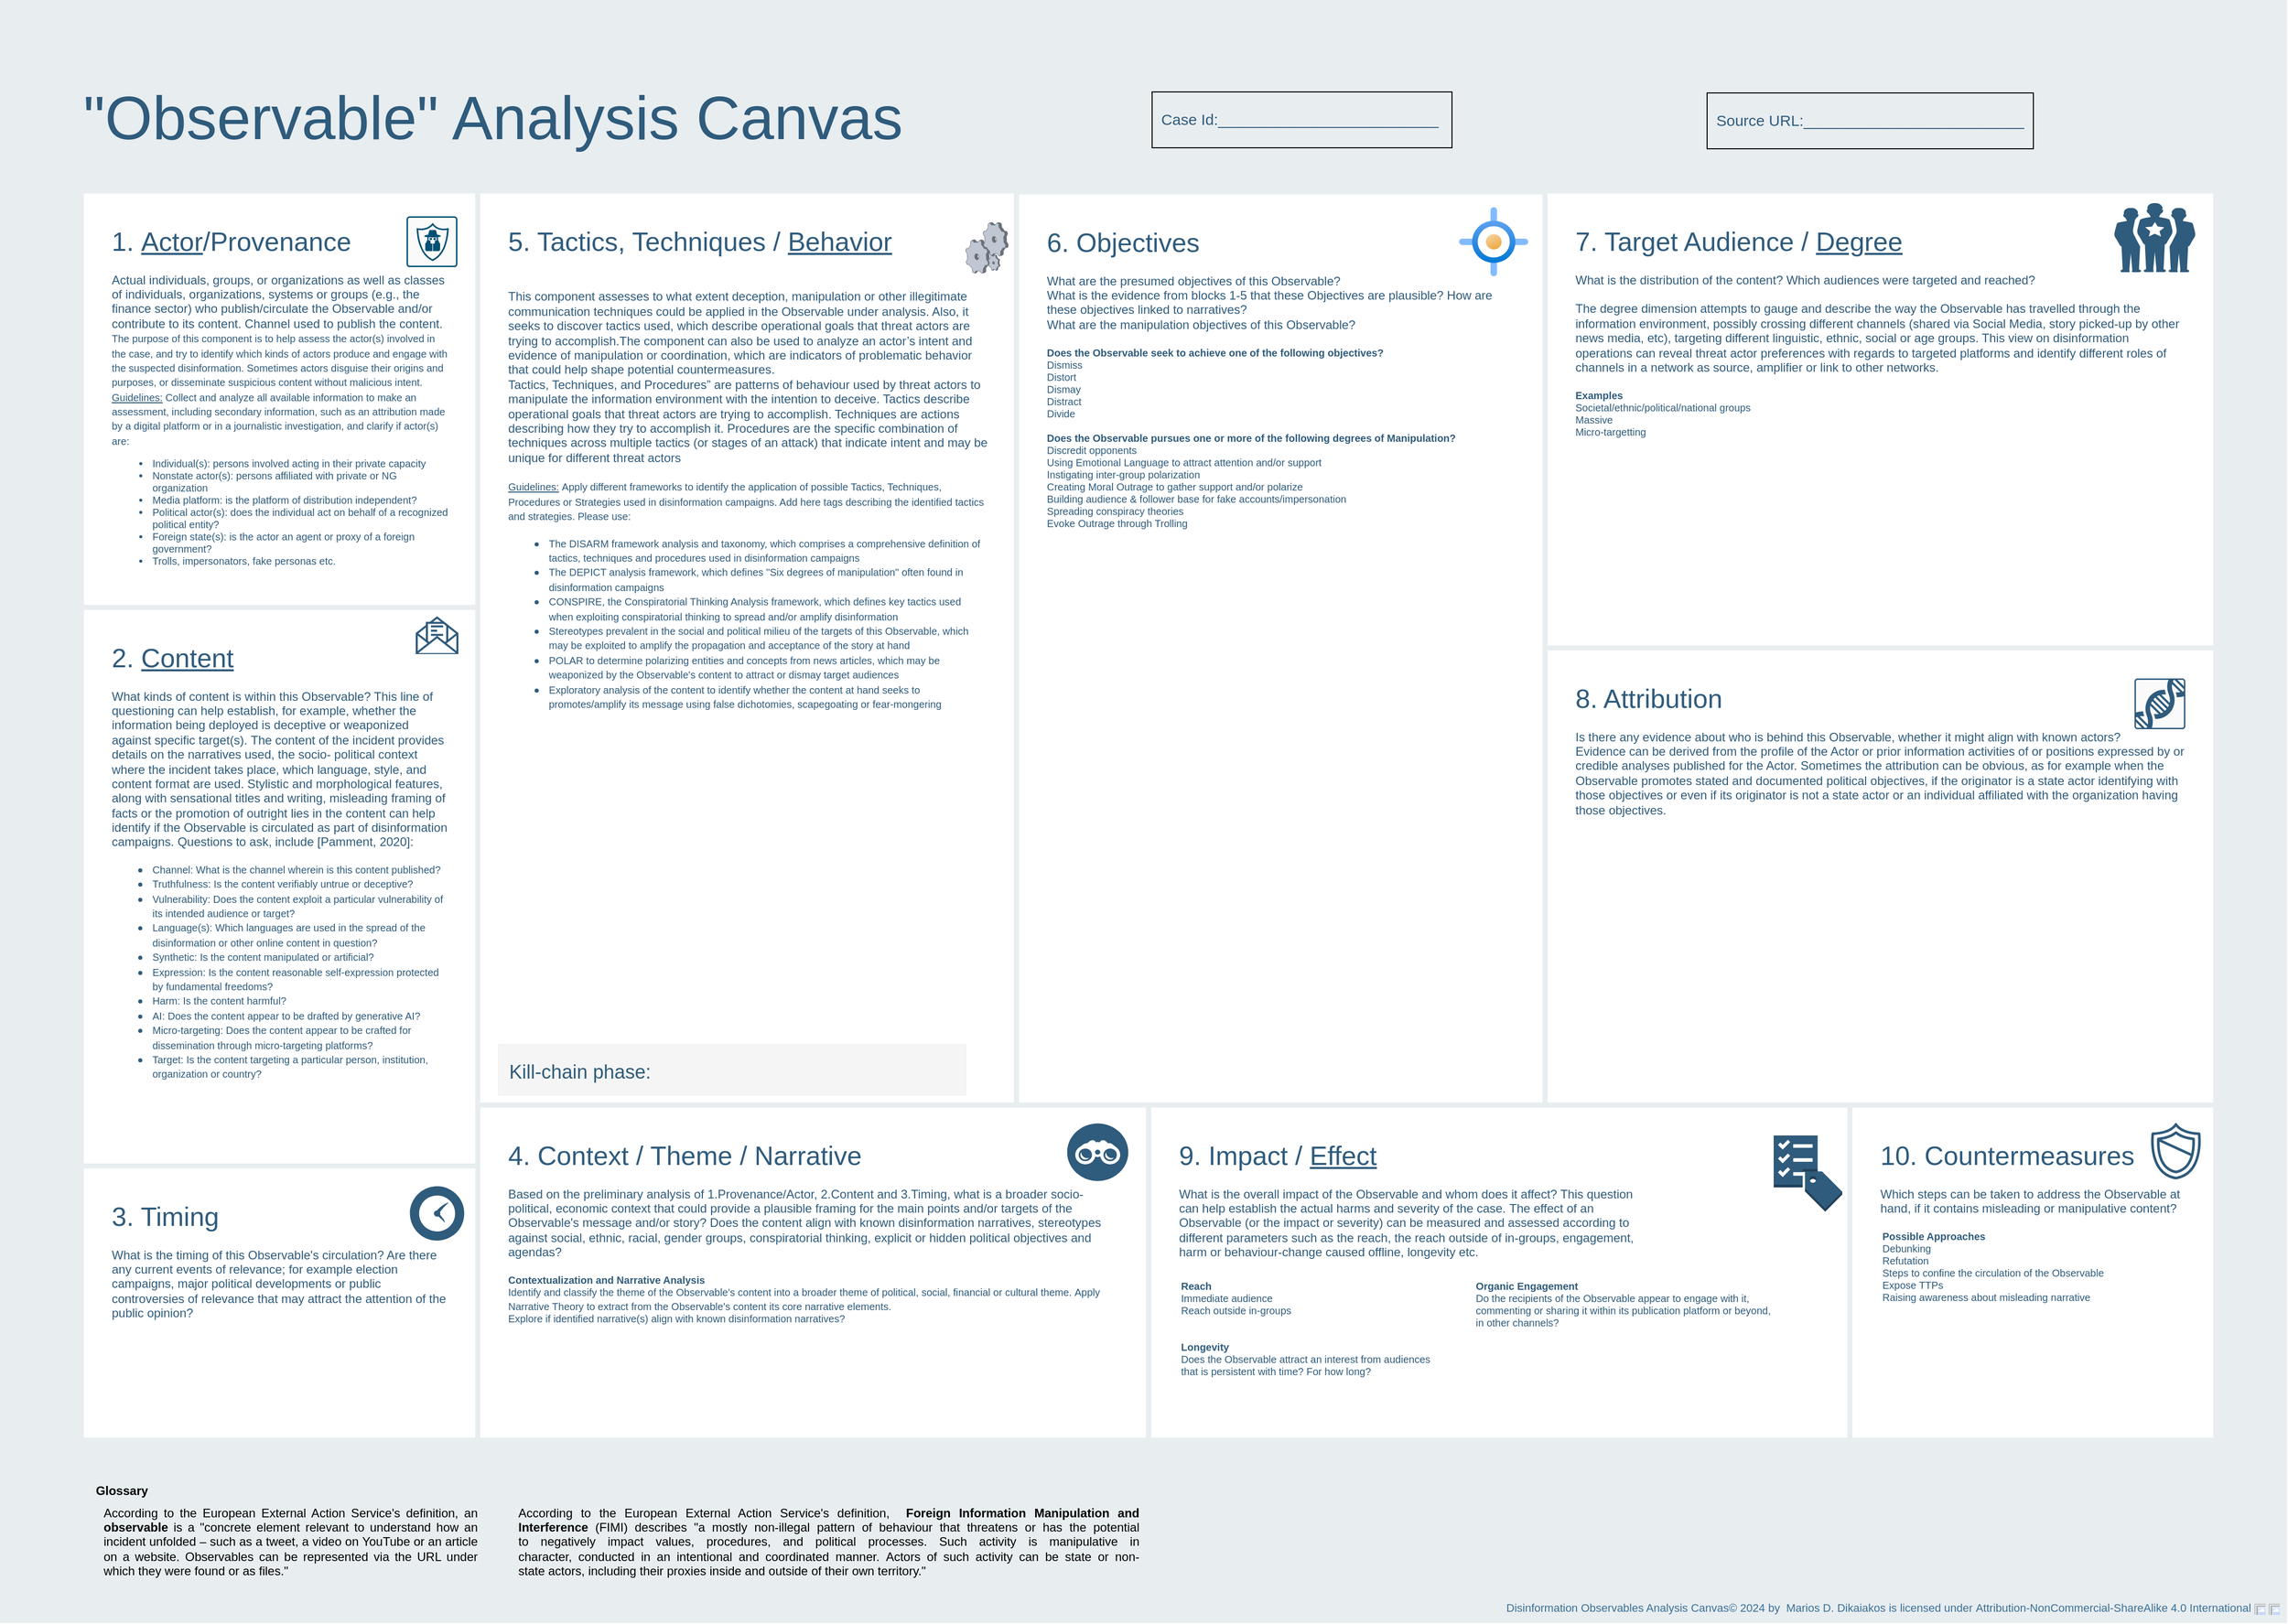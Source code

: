 <mxfile version="23.1.5" type="device">
  <diagram id="07fea595-8f29-1299-0266-81d95cde20df" name="Page-1">
    <mxGraphModel dx="3530" dy="767" grid="1" gridSize="10" guides="1" tooltips="1" connect="1" arrows="1" fold="1" page="1" pageScale="1" pageWidth="2336" pageHeight="1654" background="none" math="0" shadow="0">
      <root>
        <mxCell id="0" />
        <mxCell id="1" parent="0" />
        <mxCell id="698" value="" style="rounded=0;whiteSpace=wrap;html=1;shadow=0;labelBackgroundColor=none;strokeColor=none;strokeWidth=3;fillColor=#e8edf0;fontSize=60;fontColor=#E8EDF0;align=left;" parent="1" vertex="1">
          <mxGeometry x="-2290" y="32" width="2250" height="1598" as="geometry" />
        </mxCell>
        <mxCell id="699" value="&lt;div style=&quot;font-size: 26px&quot;&gt;&lt;font style=&quot;font-size: 26px&quot;&gt;7. Target Audience / &lt;u style=&quot;&quot;&gt;Degree&lt;/u&gt;&lt;/font&gt;&lt;/div&gt;&lt;div&gt;&lt;br&gt;&lt;/div&gt;&lt;div&gt;&lt;div style=&quot;border-color: var(--border-color);&quot;&gt;What is the distribution of the content? Which audiences were targeted and reached?&lt;/div&gt;&lt;div style=&quot;border-color: var(--border-color);&quot;&gt;&lt;br style=&quot;border-color: var(--border-color);&quot;&gt;&lt;/div&gt;&lt;div style=&quot;border-color: var(--border-color);&quot;&gt;The degree dimension attempts to gauge and describe the way the Observable has travelled through the information environment, possibly crossing different channels (shared via Social Media, story picked-up by other news media, etc), targeting different linguistic, ethnic, social or age groups. This view on disinformation operations can reveal threat actor preferences with regards to targeted platforms and identify different roles of channels in a network as source, amplifier or link to other networks.&lt;/div&gt;&lt;/div&gt;&lt;div&gt;&lt;br&gt;&lt;/div&gt;&lt;div style=&quot;font-size: 10px&quot;&gt;&lt;font style=&quot;font-size: 10px&quot;&gt;&lt;b&gt;Examples&lt;/b&gt;&lt;/font&gt;&lt;/div&gt;&lt;div style=&quot;font-size: 10px&quot;&gt;&lt;div style=&quot;border-color: var(--border-color);&quot;&gt;Societal/ethnic/political/national groups&lt;/div&gt;&lt;div style=&quot;border-color: var(--border-color);&quot;&gt;&lt;font style=&quot;border-color: var(--border-color);&quot;&gt;Massive&lt;/font&gt;&lt;/div&gt;&lt;div style=&quot;border-color: var(--border-color);&quot;&gt;&lt;font style=&quot;border-color: var(--border-color);&quot;&gt;Micro-targetting&lt;/font&gt;&lt;/div&gt;&lt;/div&gt;" style="rounded=0;whiteSpace=wrap;html=1;shadow=0;labelBackgroundColor=none;strokeColor=#e8edf0;strokeWidth=5;fillColor=#ffffff;fontSize=12;fontColor=#2F5B7C;align=left;verticalAlign=top;spacing=30;" parent="1" vertex="1">
          <mxGeometry x="-770" y="220" width="660" height="450" as="geometry" />
        </mxCell>
        <mxCell id="700" value="&lt;font&gt;&lt;font style=&quot;font-size: 26px&quot;&gt;2. &lt;u&gt;Content&lt;/u&gt;&lt;/font&gt;&lt;br&gt;&lt;/font&gt;&lt;font style=&quot;&quot;&gt;&lt;br style=&quot;font-size: 12px&quot;&gt;&lt;div style=&quot;&quot;&gt;What kinds of content is within this Observable? This line of questioning can help establish, for example, whether the information being deployed is deceptive or weaponized against specific target(s).&amp;nbsp;&lt;span style=&quot;background-color: initial;&quot;&gt;The content of the incident provides details on the narratives used, the socio- political context where the incident takes place, which language, style, and content format are used. Stylistic and morphological features, along with sensational titles and writing, misleading framing of facts or the promotion of outright lies in the content can help identify if the Observable is circulated as part of disinformation campaigns. Questions to ask, include [Pamment, 2020]:&lt;/span&gt;&lt;/div&gt;&lt;div style=&quot;&quot;&gt;&lt;ul&gt;&lt;li&gt;&lt;span style=&quot;background-color: initial;&quot;&gt;&lt;font style=&quot;font-size: 10px;&quot;&gt;Channel: What is the channel wherein is this content published?&lt;/font&gt;&lt;/span&gt;&lt;/li&gt;&lt;li&gt;&lt;span style=&quot;background-color: initial;&quot;&gt;&lt;font style=&quot;font-size: 10px;&quot;&gt;Truthfulness: Is the content verifiably untrue or deceptive?&lt;/font&gt;&lt;/span&gt;&lt;/li&gt;&lt;li&gt;&lt;span style=&quot;background-color: initial;&quot;&gt;&lt;font style=&quot;font-size: 10px;&quot;&gt;Vulnerability: Does the content exploit a particular vulnerability of its intended audience or target?&lt;/font&gt;&lt;/span&gt;&lt;/li&gt;&lt;li&gt;&lt;span style=&quot;background-color: initial;&quot;&gt;&lt;font style=&quot;font-size: 10px;&quot;&gt;Language(s): Which languages are used in the spread of the disinformation or other online content in question?&lt;/font&gt;&lt;/span&gt;&lt;/li&gt;&lt;li&gt;&lt;span style=&quot;background-color: initial;&quot;&gt;&lt;font style=&quot;font-size: 10px;&quot;&gt;Synthetic: Is the content manipulated or artificial?&lt;/font&gt;&lt;/span&gt;&lt;/li&gt;&lt;li&gt;&lt;span style=&quot;background-color: initial;&quot;&gt;&lt;font style=&quot;font-size: 10px;&quot;&gt;Expression: Is the content reasonable self-expression protected by fundamental freedoms?&lt;/font&gt;&lt;/span&gt;&lt;/li&gt;&lt;li&gt;&lt;span style=&quot;background-color: initial;&quot;&gt;&lt;font style=&quot;font-size: 10px;&quot;&gt;Harm: Is the content harmful?&lt;/font&gt;&lt;/span&gt;&lt;/li&gt;&lt;li&gt;&lt;span style=&quot;background-color: initial;&quot;&gt;&lt;font style=&quot;font-size: 10px;&quot;&gt;AI: Does the content appear to be drafted by generative AI?&lt;/font&gt;&lt;/span&gt;&lt;/li&gt;&lt;li&gt;&lt;span style=&quot;background-color: initial;&quot;&gt;&lt;font style=&quot;font-size: 10px;&quot;&gt;Micro-targeting: Does the content appear to be crafted for dissemination through micro-targeting platforms?&lt;/font&gt;&lt;/span&gt;&lt;/li&gt;&lt;li&gt;&lt;span style=&quot;background-color: initial;&quot;&gt;&lt;font style=&quot;font-size: 10px;&quot;&gt;Target: Is the content targeting a particular person, institution, organization or country?&lt;/font&gt;&lt;/span&gt;&lt;/li&gt;&lt;/ul&gt;&lt;/div&gt;&lt;div style=&quot;&quot;&gt;&lt;br&gt;&lt;/div&gt;&lt;/font&gt;&lt;div style=&quot;font-size: 10px&quot;&gt;&lt;br&gt;&lt;/div&gt;&lt;div style=&quot;font-size: 10px&quot;&gt;&lt;br&gt;&lt;/div&gt;" style="rounded=0;whiteSpace=wrap;html=1;shadow=0;labelBackgroundColor=none;strokeColor=#e8edf0;strokeWidth=5;fillColor=#ffffff;fontSize=12;fontColor=#2F5B7C;align=left;verticalAlign=top;spacing=30;" parent="1" vertex="1">
          <mxGeometry x="-2210" y="630" width="390" height="550" as="geometry" />
        </mxCell>
        <mxCell id="701" value="&lt;font&gt;&lt;font style=&quot;font-size: 26px&quot;&gt;1.&amp;nbsp;&lt;u&gt;Actor&lt;/u&gt;/Provenance&lt;/font&gt;&lt;br style=&quot;font-size: 12px&quot;&gt;&lt;/font&gt;&lt;font&gt;&lt;br style=&quot;font-size: 12px&quot;&gt;Actual individuals, groups, or organizations&amp;nbsp;as well as classes of individuals, organizations, systems or groups (e.g., the finance sector) who publish/circulate the Observable and/or contribute to its content. Channel used to publish the content.&lt;br&gt;&lt;font style=&quot;&quot;&gt;&lt;span style=&quot;font-size: 10px;&quot;&gt;The purpose of this component is to help assess the actor(s) involved in the&amp;nbsp;&lt;/span&gt;&lt;span style=&quot;font-size: 10px; background-color: initial;&quot;&gt;case, and try to identify which kinds of actors produce and engage with the suspected disinformation.&amp;nbsp;&lt;/span&gt;&lt;span style=&quot;font-size: 10px; background-color: initial;&quot;&gt;Sometimes actors disguise their origins and purposes, or disseminate suspicious content without malicious intent.&amp;nbsp;&amp;nbsp;&lt;br&gt;&lt;/span&gt;&lt;span style=&quot;background-color: initial; font-size: 10px;&quot;&gt;&lt;u&gt;Guidelines:&lt;/u&gt; Collect and analyze all available information to make an assessment, &lt;/span&gt;&lt;span style=&quot;background-color: initial; font-size: 10px;&quot;&gt;including secondary information, such as an attribution made by a digital platform or&amp;nbsp;in&lt;/span&gt;&lt;span style=&quot;background-color: initial; font-size: 10px;&quot;&gt;&amp;nbsp;a journalistic investigation, and clarify if actor(s) are:&lt;/span&gt;&lt;span style=&quot;font-size: 10px; background-color: initial;&quot;&gt;&lt;br&gt;&lt;/span&gt;&lt;span style=&quot;font-size: 10px; background-color: initial;&quot;&gt;&lt;ul&gt;&lt;li&gt;Individual(s): persons involved acting in their private capacity&lt;/li&gt;&lt;li&gt;Nonstate actor(s): persons affiliated with private or NG organization&lt;/li&gt;&lt;li&gt;Media platform: is the platform of distribution independent?&lt;/li&gt;&lt;li&gt;Political actor(s): does the individual act on behalf of a recognized political entity?&lt;/li&gt;&lt;li&gt;Foreign state(s): is the actor an agent or proxy of a foreign government?&lt;/li&gt;&lt;li&gt;Trolls, impersonators, fake personas etc.&lt;/li&gt;&lt;/ul&gt;&lt;/span&gt;&lt;/font&gt;&lt;/font&gt;" style="rounded=0;whiteSpace=wrap;html=1;shadow=0;labelBackgroundColor=none;strokeColor=#e8edf0;strokeWidth=5;fillColor=#ffffff;fontSize=12;fontColor=#2F5B7C;align=left;verticalAlign=top;spacing=30;" parent="1" vertex="1">
          <mxGeometry x="-2210" y="220" width="390" height="410" as="geometry" />
        </mxCell>
        <mxCell id="702" value="&lt;div&gt;&lt;font style=&quot;font-size: 26px&quot;&gt;5. Tactics, Techniques / &lt;u&gt;Behavior&lt;/u&gt;&amp;nbsp;&lt;/font&gt;&lt;/div&gt;&lt;div&gt;&lt;font style=&quot;font-size: 26px&quot;&gt;&lt;br&gt;&lt;/font&gt;&lt;/div&gt;&lt;div&gt;&lt;div&gt;This component assesses to what extent deception, manipulation or other illegitimate communication&amp;nbsp;techniques could be applied in the Observable under analysis. Also, it seeks to discover t&lt;span style=&quot;background-color: initial;&quot;&gt;actics used, which describe operational goals that threat actors are trying to accomplish.&lt;/span&gt;&lt;span style=&quot;background-color: initial;&quot;&gt;The component can also be used to analyze an actor’s intent&amp;nbsp;&lt;/span&gt;&lt;span style=&quot;background-color: initial;&quot;&gt;and evidence of manipulation or coordination, which are indicators of problematic behavior that could help&amp;nbsp;&lt;/span&gt;&lt;span style=&quot;background-color: initial;&quot;&gt;shape potential countermeasures.&lt;/span&gt;&lt;/div&gt;&lt;/div&gt;&lt;div&gt;Tactics, Techniques, and Procedures” are patterns of behaviour used by threat actors to manipulate the information environment with the intention to deceive. Tactics describe operational goals that threat actors are trying to accomplish. Techniques are actions describing how they try to accomplish it. Procedures are the specific combination of techniques across multiple tactics (or stages of an attack) that indicate intent and may be unique for different threat actors&lt;/div&gt;&lt;div&gt;&lt;br&gt;&lt;/div&gt;&lt;div&gt;&lt;u style=&quot;border-color: var(--border-color); font-size: 10px;&quot;&gt;Guidelines:&lt;/u&gt;&lt;span style=&quot;border-color: var(--border-color); font-size: 10px;&quot;&gt;&amp;nbsp;Apply different frameworks to identify the application of possible Tactics, Techniques, Procedures or Strategies used in disinformation campaigns. Add here tags describing the identified tactics and strategies. Please use:&lt;/span&gt;&lt;span style=&quot;background-color: initial;&quot;&gt;&lt;br&gt;&lt;/span&gt;&lt;/div&gt;&lt;div&gt;&lt;ul&gt;&lt;li&gt;&lt;font style=&quot;font-size: 10px;&quot;&gt;The DISARM framework analysis and taxonomy, which comprises a comprehensive definition of tactics, techniques and procedures used in disinformation campaigns&lt;/font&gt;&lt;/li&gt;&lt;li&gt;&lt;font style=&quot;font-size: 10px;&quot;&gt;The DEPICT analysis framework, which defines &quot;Six degrees of manipulation&quot; often found in disinformation campaigns&lt;/font&gt;&lt;/li&gt;&lt;li&gt;&lt;font style=&quot;font-size: 10px;&quot;&gt;CONSPIRE, the Conspiratorial Thinking Analysis framework, which defines key tactics used when exploiting conspiratorial thinking to spread and/or amplify disinformation&lt;/font&gt;&lt;/li&gt;&lt;li&gt;&lt;span style=&quot;font-size: 10px;&quot;&gt;Stereotypes prevalent in the social and political milieu of the targets of this Observable, which may be exploited to amplify the propagation and acceptance of the story at hand&lt;/span&gt;&lt;/li&gt;&lt;li&gt;&lt;span style=&quot;font-size: 10px;&quot;&gt;POLAR to determine polarizing entities and concepts from news articles, which may be weaponized by the Observable&#39;s content to attract or dismay target audiences&lt;/span&gt;&lt;/li&gt;&lt;li&gt;&lt;span style=&quot;font-size: 10px;&quot;&gt;Exploratory analysis of the content to identify whether the content at hand seeks to promotes/amplify its message using false dichotomies, scapegoating or fear-mongering&lt;/span&gt;&lt;/li&gt;&lt;/ul&gt;&lt;/div&gt;&lt;div style=&quot;font-size: 10px&quot;&gt;&lt;br&gt;&lt;/div&gt;" style="rounded=0;whiteSpace=wrap;html=1;shadow=0;labelBackgroundColor=none;strokeColor=#e8edf0;strokeWidth=5;fillColor=#ffffff;fontSize=12;fontColor=#2F5B7C;align=left;verticalAlign=top;spacing=30;" parent="1" vertex="1">
          <mxGeometry x="-1820" y="220" width="530" height="900" as="geometry" />
        </mxCell>
        <mxCell id="703" value="&lt;div style=&quot;font-size: 26px&quot;&gt;&lt;font style=&quot;font-size: 26px&quot;&gt;6. Objectives&lt;/font&gt;&lt;/div&gt;&lt;div&gt;&lt;br&gt;&lt;/div&gt;&lt;div&gt;What are the presumed objectives of this Observable?&lt;/div&gt;&lt;div&gt;What is the evidence from blocks 1-5 that these Objectives are plausible? How are these objectives linked to narratives?&lt;/div&gt;&lt;div&gt;What are the manipulation objectives of this Observable?&lt;br&gt;&lt;/div&gt;&lt;div&gt;&lt;br&gt;&lt;/div&gt;&lt;div style=&quot;font-size: 10px&quot;&gt;&lt;font style=&quot;font-size: 10px&quot;&gt;&lt;b&gt;Does the Observable seek to achieve one of the following objectives?&lt;/b&gt;&lt;/font&gt;&lt;/div&gt;&lt;div style=&quot;font-size: 10px&quot;&gt;&lt;font style=&quot;font-size: 10px&quot;&gt;Dismiss&lt;/font&gt;&lt;/div&gt;&lt;div style=&quot;font-size: 10px&quot;&gt;&lt;font style=&quot;font-size: 10px&quot;&gt;Distort&lt;/font&gt;&lt;/div&gt;&lt;div style=&quot;font-size: 10px&quot;&gt;&lt;font style=&quot;font-size: 10px&quot;&gt;Dismay&lt;/font&gt;&lt;/div&gt;&lt;div style=&quot;font-size: 10px&quot;&gt;&lt;font style=&quot;font-size: 10px&quot;&gt;Distract&lt;/font&gt;&lt;/div&gt;&lt;div style=&quot;font-size: 10px&quot;&gt;&lt;font style=&quot;font-size: 10px&quot;&gt;Divide&lt;/font&gt;&lt;/div&gt;&lt;div style=&quot;font-size: 10px&quot;&gt;&lt;font style=&quot;font-size: 10px&quot;&gt;&lt;br&gt;&lt;/font&gt;&lt;/div&gt;&lt;div style=&quot;font-size: 10px&quot;&gt;&lt;font style=&quot;font-size: 10px&quot;&gt;&lt;b&gt;Does the Observable pursues one or more of the following degrees of Manipulation?&lt;/b&gt;&lt;/font&gt;&lt;/div&gt;&lt;div style=&quot;font-size: 10px&quot;&gt;Discredit opponents&lt;/div&gt;&lt;div style=&quot;font-size: 10px&quot;&gt;Using Emotional Language to attract attention and/or support&lt;/div&gt;&lt;div style=&quot;font-size: 10px&quot;&gt;Instigating inter-group polarization&lt;/div&gt;&lt;div style=&quot;font-size: 10px&quot;&gt;Creating Moral Outrage to gather support and/or polarize&lt;/div&gt;&lt;div style=&quot;font-size: 10px&quot;&gt;Building audience &amp;amp; follower base for fake accounts/impersonation&lt;/div&gt;&lt;div style=&quot;font-size: 10px&quot;&gt;Spreading conspiracy theories&lt;/div&gt;&lt;div style=&quot;font-size: 10px&quot;&gt;Evoke Outrage through Trolling&lt;/div&gt;" style="rounded=0;whiteSpace=wrap;html=1;shadow=0;labelBackgroundColor=none;strokeColor=#e8edf0;strokeWidth=5;fillColor=#ffffff;fontSize=12;fontColor=#2F5B7C;align=left;verticalAlign=top;spacing=30;" parent="1" vertex="1">
          <mxGeometry x="-1290" y="221" width="520" height="900" as="geometry" />
        </mxCell>
        <mxCell id="705" value="&lt;div&gt;&lt;font style=&quot;font-size: 26px&quot;&gt;8. Attribution&lt;/font&gt;&lt;/div&gt;&lt;div&gt;&lt;br&gt;&lt;/div&gt;&lt;div&gt;Is there any evidence about who is behind this Observable, whether it might align with known actors&lt;span style=&quot;background-color: initial;&quot;&gt;?&lt;/span&gt;&lt;/div&gt;&lt;div&gt;Evidence can be derived from the profile of the Actor or prior information activities of or positions expressed by or credible analyses published for the Actor. Sometimes the attribution can be obvious, as for example when the Observable promotes stated and documented political objectives, if the originator is a state actor identifying with those objectives or&amp;nbsp;&lt;span style=&quot;background-color: initial;&quot;&gt;even if its originator is not a state actor or an individual affiliated with the organization having those objectives.&amp;nbsp;&lt;/span&gt;&lt;/div&gt;&lt;div&gt;&lt;br&gt;&lt;/div&gt;&lt;div style=&quot;font-size: 10px&quot;&gt;&lt;br&gt;&lt;/div&gt;" style="rounded=0;whiteSpace=wrap;html=1;shadow=0;labelBackgroundColor=none;strokeColor=#e8edf0;strokeWidth=5;fillColor=#ffffff;fontSize=12;fontColor=#2F5B7C;align=left;verticalAlign=top;spacing=30;" parent="1" vertex="1">
          <mxGeometry x="-770" y="670" width="660" height="450" as="geometry" />
        </mxCell>
        <mxCell id="706" value="&lt;div style=&quot;font-size: 26px&quot;&gt;&lt;font style=&quot;font-size: 26px&quot;&gt;4. Context / Theme / Narrative&lt;/font&gt;&lt;/div&gt;&lt;div&gt;&lt;br&gt;&lt;/div&gt;&lt;div&gt;Based on the preliminary analysis of 1.Provenance/Actor, 2.Content and 3.Timing, what is a broader socio-political, economic context that could provide a plausible framing for the main points and/or targets of the Observable&#39;s message and/or story? Does the content align with known disinformation narratives, stereotypes against social, ethnic, racial, gender groups, conspiratorial thinking, explicit or hidden political objectives and agendas?&lt;/div&gt;&lt;div&gt;&lt;br&gt;&lt;/div&gt;&lt;div style=&quot;font-size: 10px&quot;&gt;&lt;font style=&quot;font-size: 10px&quot;&gt;&lt;b&gt;Contextualization and Narrative Analysis&lt;/b&gt;&lt;/font&gt;&lt;/div&gt;&lt;div style=&quot;font-size: 10px&quot;&gt;Identify and classify the theme of the Observable&#39;s content into a broader theme of political, social, financial or cultural theme.&amp;nbsp;&lt;font style=&quot;background-color: initial;&quot;&gt;Apply Narrative Theory to extract from the Observable&#39;s content&amp;nbsp;its core narrative elements.&lt;/font&gt;&lt;span style=&quot;background-color: initial; font-size: 12px;&quot;&gt;&amp;nbsp;&lt;br&gt;&lt;/span&gt;&lt;span style=&quot;background-color: initial;&quot;&gt;Explore if identified narrative(s) align with known disinformation narratives?&lt;/span&gt;&lt;/div&gt;" style="rounded=0;whiteSpace=wrap;html=1;shadow=0;labelBackgroundColor=none;strokeColor=#e8edf0;strokeWidth=5;fillColor=#ffffff;fontSize=12;fontColor=#2F5B7C;align=left;verticalAlign=top;spacing=30;" parent="1" vertex="1">
          <mxGeometry x="-1820" y="1120" width="660" height="330" as="geometry" />
        </mxCell>
        <mxCell id="707" value="&lt;div style=&quot;font-size: 26px&quot;&gt;&lt;font style=&quot;font-size: 26px&quot;&gt;9. Impact / &lt;u style=&quot;&quot;&gt;Effect&lt;/u&gt;&lt;/font&gt;&lt;/div&gt;&lt;div&gt;&lt;br&gt;&lt;/div&gt;&lt;div&gt;What is the overall impact of the Observable and whom does it affect? This question&amp;nbsp;&lt;/div&gt;&lt;div&gt;can help establish the actual harms and severity of the case.&amp;nbsp;&lt;span style=&quot;background-color: initial;&quot;&gt;The effect of an&amp;nbsp;&lt;/span&gt;&lt;/div&gt;&lt;div&gt;&lt;span style=&quot;background-color: initial;&quot;&gt;Observable (or the impact or severity) can be measured and assessed according to&lt;/span&gt;&lt;/div&gt;&lt;div&gt;&lt;span style=&quot;background-color: initial;&quot;&gt;different parameters such as the reach, the reach outside of in-groups, engagement,&amp;nbsp;&lt;/span&gt;&lt;/div&gt;&lt;div&gt;&lt;span style=&quot;background-color: initial;&quot;&gt;harm or behaviour-change caused offline, longevity etc.&lt;/span&gt;&lt;/div&gt;" style="rounded=0;whiteSpace=wrap;html=1;shadow=0;labelBackgroundColor=none;strokeColor=#e8edf0;strokeWidth=5;fillColor=#ffffff;fontSize=12;fontColor=#2F5B7C;align=left;verticalAlign=top;spacing=30;" parent="1" vertex="1">
          <mxGeometry x="-1160" y="1120" width="690" height="330" as="geometry" />
        </mxCell>
        <mxCell id="708" value="&quot;Observable&quot; Analysis Canvas" style="text;html=1;resizable=0;points=[];autosize=1;align=left;verticalAlign=top;spacingTop=-4;fontSize=60;fontColor=#2F5B7C;" parent="1" vertex="1">
          <mxGeometry x="-2210" y="110" width="830" height="80" as="geometry" />
        </mxCell>
        <mxCell id="712" value="&lt;div style=&quot;font-size: 10px&quot;&gt;&lt;b&gt;Organic Engagement&lt;/b&gt;&lt;/div&gt;&lt;div style=&quot;font-size: 10px&quot;&gt;Do the recipients of the Observable appear to engage with it,&lt;/div&gt;&lt;div style=&quot;font-size: 10px&quot;&gt;commenting or sharing it within its publication platform or beyond,&amp;nbsp;&lt;/div&gt;&lt;div style=&quot;font-size: 10px&quot;&gt;in&amp;nbsp;&lt;span style=&quot;background-color: initial;&quot;&gt;other channels?&lt;/span&gt;&lt;span style=&quot;background-color: initial;&quot;&gt;&amp;nbsp;&lt;/span&gt;&lt;/div&gt;" style="text;html=1;resizable=0;points=[];autosize=1;align=left;verticalAlign=top;spacingTop=-4;fontSize=10;fontColor=#2F5B7C;" parent="1" vertex="1">
          <mxGeometry x="-840" y="1290" width="320" height="60" as="geometry" />
        </mxCell>
        <mxCell id="713" value="&lt;div style=&quot;font-size: 10px&quot;&gt;&lt;b&gt;Reach&lt;/b&gt;&lt;/div&gt;&lt;div style=&quot;font-size: 10px&quot;&gt;Immediate audience&lt;/div&gt;&lt;div style=&quot;font-size: 10px&quot;&gt;Reach outside in-groups&lt;/div&gt;&lt;div style=&quot;font-size: 10px&quot;&gt;&lt;br&gt;&lt;/div&gt;" style="text;html=1;resizable=0;points=[];autosize=1;align=left;verticalAlign=top;spacingTop=-4;fontSize=10;fontColor=#2F5B7C;" parent="1" vertex="1">
          <mxGeometry x="-1130" y="1290" width="130" height="60" as="geometry" />
        </mxCell>
        <mxCell id="714" value="&lt;div style=&quot;font-size: 10px&quot;&gt;&lt;b&gt;Longevity&lt;/b&gt;&lt;/div&gt;&lt;div style=&quot;font-size: 10px&quot;&gt;Does the Observable attract an interest from audiences&amp;nbsp;&lt;/div&gt;&lt;div style=&quot;font-size: 10px&quot;&gt;that is persistent with time? For how long?&lt;/div&gt;" style="text;html=1;resizable=0;points=[];autosize=1;align=left;verticalAlign=top;spacingTop=-4;fontSize=10;fontColor=#2F5B7C;" parent="1" vertex="1">
          <mxGeometry x="-1130" y="1350" width="270" height="40" as="geometry" />
        </mxCell>
        <mxCell id="718" value="" style="dashed=0;html=1;shape=mxgraph.aws3.checklist_cost;fillColor=#2F5B7C;gradientColor=none;shadow=0;labelBackgroundColor=none;strokeColor=none;strokeWidth=3;fontSize=10;fontColor=#2F5B7C;align=left;" parent="1" vertex="1">
          <mxGeometry x="-545" y="1150" width="67.5" height="75" as="geometry" />
        </mxCell>
        <mxCell id="clvNrAkNPHboKzo4sber-722" value="" style="image;aspect=fixed;html=1;points=[];align=center;fontSize=12;image=img/lib/azure2/other/Targets_Management.svg;" parent="1" vertex="1">
          <mxGeometry x="-854.5" y="236" width="68" height="68" as="geometry" />
        </mxCell>
        <mxCell id="clvNrAkNPHboKzo4sber-723" value="" style="sketch=0;points=[[0.015,0.015,0],[0.985,0.015,0],[0.985,0.985,0],[0.015,0.985,0],[0.25,0,0],[0.5,0,0],[0.75,0,0],[1,0.25,0],[1,0.5,0],[1,0.75,0],[0.75,1,0],[0.5,1,0],[0.25,1,0],[0,0.75,0],[0,0.5,0],[0,0.25,0]];verticalLabelPosition=bottom;html=1;verticalAlign=top;aspect=fixed;align=center;pointerEvents=1;shape=mxgraph.cisco19.rect;prIcon=next_generation_intrusion_prevention_system;fillColor=#FAFAFA;strokeColor=#005073;" parent="1" vertex="1">
          <mxGeometry x="-1890" y="245" width="50" height="50" as="geometry" />
        </mxCell>
        <mxCell id="clvNrAkNPHboKzo4sber-734" value="" style="html=1;verticalLabelPosition=bottom;align=center;labelBackgroundColor=#ffffff;verticalAlign=top;strokeWidth=2;strokeColor=#2F5B7C;shadow=0;dashed=0;shape=mxgraph.ios7.icons.envelope_(message);" parent="1" vertex="1">
          <mxGeometry x="-1880" y="640" width="40" height="35" as="geometry" />
        </mxCell>
        <mxCell id="clvNrAkNPHboKzo4sber-737" value="" style="verticalLabelPosition=bottom;sketch=0;html=1;fillColor=#2F5B7C;strokeColor=none;verticalAlign=top;pointerEvents=1;align=center;shape=mxgraph.cisco_safe.people_places_things_icons.icon1;fontColor=#004C99;" parent="1" vertex="1">
          <mxGeometry x="-210" y="232" width="80" height="68" as="geometry" />
        </mxCell>
        <mxCell id="clvNrAkNPHboKzo4sber-739" style="edgeStyle=orthogonalEdgeStyle;rounded=0;orthogonalLoop=1;jettySize=auto;html=1;exitX=0.5;exitY=1;exitDx=0;exitDy=0;" parent="1" source="701" target="701" edge="1">
          <mxGeometry relative="1" as="geometry" />
        </mxCell>
        <mxCell id="clvNrAkNPHboKzo4sber-740" value="" style="fillColor=#2F5B7C;verticalLabelPosition=bottom;sketch=0;html=1;strokeColor=#ffffff;verticalAlign=top;align=center;points=[[0.145,0.145,0],[0.5,0,0],[0.855,0.145,0],[1,0.5,0],[0.855,0.855,0],[0.5,1,0],[0.145,0.855,0],[0,0.5,0]];pointerEvents=1;shape=mxgraph.cisco_safe.compositeIcon;bgIcon=ellipse;resIcon=mxgraph.cisco_safe.capability.host_context;" parent="1" vertex="1">
          <mxGeometry x="-1240" y="1138.25" width="60" height="56.5" as="geometry" />
        </mxCell>
        <mxCell id="clvNrAkNPHboKzo4sber-750" value="&lt;div style=&quot;font-size: 26px&quot;&gt;&lt;font style=&quot;font-size: 26px&quot;&gt;3. Timing&lt;/font&gt;&lt;/div&gt;&lt;div&gt;&lt;br&gt;&lt;/div&gt;&lt;div&gt;What is the timing of this Observable&#39;s circulation? Are there&amp;nbsp; any current events of relevance; for example election campaigns, major political developments or public controversies of relevance that may attract the attention of the public opinion?&lt;/div&gt;" style="rounded=0;whiteSpace=wrap;html=1;shadow=0;labelBackgroundColor=none;strokeColor=#e8edf0;strokeWidth=5;fillColor=#ffffff;fontSize=12;fontColor=#2F5B7C;align=left;verticalAlign=top;spacing=30;" parent="1" vertex="1">
          <mxGeometry x="-2210" y="1180" width="390" height="270" as="geometry" />
        </mxCell>
        <mxCell id="clvNrAkNPHboKzo4sber-752" value="" style="sketch=0;html=1;aspect=fixed;strokeColor=none;shadow=0;fillColor=#2F5B7C;verticalAlign=top;labelPosition=center;verticalLabelPosition=bottom;shape=mxgraph.gcp2.clock" parent="1" vertex="1">
          <mxGeometry x="-1886.75" y="1200" width="53.5" height="53.5" as="geometry" />
        </mxCell>
        <mxCell id="clvNrAkNPHboKzo4sber-756" value="&lt;div style=&quot;font-size: 26px&quot;&gt;&lt;font style=&quot;font-size: 26px&quot;&gt;10. Countermeasures&lt;/font&gt;&lt;/div&gt;&lt;div&gt;&lt;br&gt;&lt;/div&gt;&lt;div&gt;Which steps can be taken to address the Observable at hand, if it contains misleading or manipulative content?&lt;/div&gt;" style="rounded=0;whiteSpace=wrap;html=1;shadow=0;labelBackgroundColor=none;strokeColor=#e8edf0;strokeWidth=5;fillColor=#ffffff;fontSize=12;fontColor=#2F5B7C;align=left;verticalAlign=top;spacing=30;" parent="1" vertex="1">
          <mxGeometry x="-470" y="1120" width="360" height="330" as="geometry" />
        </mxCell>
        <mxCell id="clvNrAkNPHboKzo4sber-759" value="" style="sketch=0;outlineConnect=0;fontColor=#232F3E;gradientColor=none;fillColor=#2F5B7C;strokeColor=none;dashed=0;verticalLabelPosition=bottom;verticalAlign=top;align=center;html=1;fontSize=12;fontStyle=0;aspect=fixed;pointerEvents=1;shape=mxgraph.aws4.shield2;" parent="1" vertex="1">
          <mxGeometry x="-178.5" y="1136.25" width="58.5" height="58.5" as="geometry" />
        </mxCell>
        <mxCell id="clvNrAkNPHboKzo4sber-760" value="" style="sketch=0;points=[[0.015,0.015,0],[0.985,0.015,0],[0.985,0.985,0],[0.015,0.985,0],[0.25,0,0],[0.5,0,0],[0.75,0,0],[1,0.25,0],[1,0.5,0],[1,0.75,0],[0.75,1,0],[0.5,1,0],[0.25,1,0],[0,0.75,0],[0,0.5,0],[0,0.25,0]];verticalLabelPosition=bottom;html=1;verticalAlign=top;aspect=fixed;align=center;pointerEvents=1;shape=mxgraph.cisco19.rect;prIcon=cisco_dna_center;fillColor=#FAFAFA;strokeColor=#2F5B7C;" parent="1" vertex="1">
          <mxGeometry x="-190" y="700" width="50" height="50" as="geometry" />
        </mxCell>
        <mxCell id="Z8tYTXQU8wjhmK2s0PDr-718" value="" style="verticalLabelPosition=bottom;sketch=0;aspect=fixed;html=1;verticalAlign=top;strokeColor=none;align=center;outlineConnect=0;shape=mxgraph.citrix.process;" parent="1" vertex="1">
          <mxGeometry x="-1340" y="250.92" width="42" height="50.08" as="geometry" />
        </mxCell>
        <mxCell id="KUXyfTkuD69zGMvu473d-718" value="&lt;div style=&quot;font-size: 10px&quot;&gt;&lt;b&gt;Possible Approaches&lt;/b&gt;&lt;/div&gt;&lt;div style=&quot;font-size: 10px&quot;&gt;Debunking&amp;nbsp;&lt;/div&gt;&lt;div style=&quot;font-size: 10px&quot;&gt;Refutation&lt;/div&gt;&lt;div style=&quot;font-size: 10px&quot;&gt;Steps to confine the circulation of the Observable&lt;/div&gt;&lt;div style=&quot;font-size: 10px&quot;&gt;Expose TTPs&lt;/div&gt;&lt;div style=&quot;font-size: 10px&quot;&gt;Raising awareness about misleading narrative&lt;/div&gt;&lt;div style=&quot;font-size: 10px&quot;&gt;&lt;br&gt;&lt;/div&gt;&lt;div style=&quot;font-size: 10px&quot;&gt;&lt;br&gt;&lt;/div&gt;" style="text;html=1;resizable=0;points=[];autosize=1;align=left;verticalAlign=top;spacingTop=-4;fontSize=10;fontColor=#2F5B7C;" parent="1" vertex="1">
          <mxGeometry x="-440" y="1241" width="240" height="100" as="geometry" />
        </mxCell>
        <mxCell id="pVPiZ-HtbXnwxw0ccNwT-718" value="&lt;font color=&quot;#2f5b7c&quot; style=&quot;font-size: 15px;&quot;&gt;&lt;br&gt;&amp;nbsp; Case Id:__________________________&amp;nbsp; &amp;nbsp;&lt;br&gt;&lt;br&gt;&lt;/font&gt;" style="text;strokeColor=none;align=center;fillColor=none;html=1;verticalAlign=middle;whiteSpace=wrap;rounded=0;fontColor=#999999;labelBorderColor=default;spacingTop=7;spacing=11;perimeterSpacing=7;" parent="1" vertex="1">
          <mxGeometry x="-1169" y="130" width="320" height="30" as="geometry" />
        </mxCell>
        <mxCell id="pVPiZ-HtbXnwxw0ccNwT-719" value="&lt;font color=&quot;#2f5b7c&quot; style=&quot;font-size: 15px;&quot;&gt;&lt;br&gt;&amp;nbsp; Source URL:__________________________&amp;nbsp;&amp;nbsp;&lt;br&gt;&lt;br&gt;&lt;/font&gt;" style="text;strokeColor=none;align=center;fillColor=none;html=1;verticalAlign=middle;whiteSpace=wrap;rounded=0;fontColor=#999999;labelBorderColor=default;" parent="1" vertex="1">
          <mxGeometry x="-620" y="135" width="340" height="30" as="geometry" />
        </mxCell>
        <mxCell id="jPhI2pZOhwJLhXBeZmkD-718" value="&lt;b&gt;Glossary&lt;/b&gt;" style="text;strokeColor=none;align=center;fillColor=none;html=1;verticalAlign=middle;whiteSpace=wrap;rounded=0;" parent="1" vertex="1">
          <mxGeometry x="-2200" y="1485" width="60" height="30" as="geometry" />
        </mxCell>
        <mxCell id="jPhI2pZOhwJLhXBeZmkD-719" value="&lt;div style=&quot;text-align: justify;&quot;&gt;According to the European External Action Service&#39;s definition, an &lt;b&gt;observable&lt;/b&gt; is a &quot;concrete element relevant to understand how an incident unfolded – such as a tweet, a video on&amp;nbsp;&lt;span style=&quot;background-color: initial;&quot;&gt;YouTube or an article on a website. Observables can be represented via the URL under which they were found or as files.&quot;&lt;/span&gt;&lt;/div&gt;" style="text;strokeColor=none;align=left;fillColor=none;html=1;verticalAlign=middle;whiteSpace=wrap;rounded=0;" parent="1" vertex="1">
          <mxGeometry x="-2190" y="1515" width="370" height="70" as="geometry" />
        </mxCell>
        <mxCell id="8LJ1I3UElXKA0KRcyxl9-718" value="&lt;p style=&quot;&quot;&gt;&lt;font color=&quot;#2f5b7c&quot; style=&quot;font-size: 19px;&quot;&gt;Kill-chain phase:&lt;/font&gt;&lt;/p&gt;" style="rounded=0;whiteSpace=wrap;html=1;shadow=0;labelBackgroundColor=none;strokeColor=#666666;strokeWidth=0;fillColor=#f5f5f5;fontSize=12;fontColor=#333333;align=left;verticalAlign=top;spacing=0;spacingTop=0;spacingLeft=11;" parent="1" vertex="1">
          <mxGeometry x="-1800" y="1060" width="460" height="50" as="geometry" />
        </mxCell>
        <mxCell id="8LJ1I3UElXKA0KRcyxl9-719" value="&lt;div style=&quot;text-align: justify;&quot;&gt;&lt;span style=&quot;background-color: initial;&quot;&gt;According to the European External Action Service&#39;s definition,&amp;nbsp;&amp;nbsp;&lt;/span&gt;&lt;span style=&quot;background-color: initial;&quot;&gt;&lt;b&gt;Foreign Information Manipulation and Interference&amp;nbsp;&lt;/b&gt;&lt;/span&gt;&lt;span style=&quot;background-color: initial;&quot;&gt;(FIMI) describes &quot;a mostly non-illegal pattern of&amp;nbsp;&lt;/span&gt;&lt;span style=&quot;background-color: initial;&quot;&gt;behaviour that threatens or has the potential to&amp;nbsp;&lt;/span&gt;&lt;span style=&quot;background-color: initial;&quot;&gt;negatively impact values, procedures, and political&amp;nbsp;&lt;/span&gt;&lt;span style=&quot;background-color: initial;&quot;&gt;processes. Such activity is manipulative in character,&amp;nbsp;&lt;/span&gt;&lt;span style=&quot;background-color: initial;&quot;&gt;conducted in an intentional and coordinated manner.&amp;nbsp;&lt;/span&gt;&lt;span style=&quot;background-color: initial;&quot;&gt;Actors of such activity can be state or non-state&amp;nbsp;&lt;/span&gt;&lt;span style=&quot;background-color: initial;&quot;&gt;actors, including their proxies inside and outside&amp;nbsp;&lt;/span&gt;&lt;span style=&quot;background-color: initial;&quot;&gt;of their own territory.&quot;&lt;/span&gt;&lt;/div&gt;" style="text;strokeColor=none;align=center;fillColor=none;html=1;verticalAlign=middle;whiteSpace=wrap;rounded=0;" parent="1" vertex="1">
          <mxGeometry x="-1781" y="1535" width="613" height="30" as="geometry" />
        </mxCell>
        <mxCell id="cGaD-9bLYUB9RFM2PGbC-719" style="edgeStyle=orthogonalEdgeStyle;rounded=0;orthogonalLoop=1;jettySize=auto;html=1;exitX=0.5;exitY=1;exitDx=0;exitDy=0;" parent="1" edge="1">
          <mxGeometry relative="1" as="geometry">
            <mxPoint x="-390" y="1530" as="sourcePoint" />
            <mxPoint x="-390" y="1530" as="targetPoint" />
          </mxGeometry>
        </mxCell>
        <mxCell id="d7EC75YDllQkM3Hitf_3-720" style="edgeStyle=orthogonalEdgeStyle;rounded=0;orthogonalLoop=1;jettySize=auto;html=1;exitX=0.5;exitY=1;exitDx=0;exitDy=0;" parent="1" edge="1">
          <mxGeometry relative="1" as="geometry">
            <mxPoint x="-380" y="1510" as="sourcePoint" />
            <mxPoint x="-380" y="1510" as="targetPoint" />
          </mxGeometry>
        </mxCell>
        <mxCell id="d7EC75YDllQkM3Hitf_3-721" value="Disinformation Observables Analysis Canvas&lt;span style=&quot;border-color: var(--border-color); box-sizing: inherit; caret-color: rgb(51, 51, 51); font-family: &amp;quot;Source Sans Pro&amp;quot;, sans-serif; font-size: 11px;&quot;&gt;&lt;/span&gt;&lt;span style=&quot;border-color: var(--border-color); box-sizing: inherit; caret-color: rgb(51, 51, 51); font-family: &amp;quot;Source Sans Pro&amp;quot;, sans-serif; font-size: 11px;&quot;&gt;© 2024&lt;span class=&quot;Apple-converted-space&quot; style=&quot;border-color: var(--border-color); font-size: 11px;&quot;&gt;&amp;nbsp;&lt;/span&gt;&lt;/span&gt;&lt;span style=&quot;border-color: var(--border-color); caret-color: rgb(51, 51, 51); font-family: &amp;quot;Source Sans Pro&amp;quot;, sans-serif; font-size: 11px;&quot;&gt;by&lt;span class=&quot;Apple-converted-space&quot; style=&quot;border-color: var(--border-color); font-size: 11px;&quot;&gt;&amp;nbsp;&lt;/span&gt;&lt;span class=&quot;Apple-converted-space&quot; style=&quot;border-color: var(--border-color); font-size: 11px;&quot;&gt;&amp;nbsp;&lt;/span&gt;&lt;/span&gt;Marios D. Dikaiakos&lt;span class=&quot;Apple-converted-space&quot; style=&quot;border-color: var(--border-color); font-size: 11px;&quot;&gt;&amp;nbsp;&lt;/span&gt;&lt;span style=&quot;border-color: var(--border-color); box-sizing: inherit; caret-color: rgb(51, 51, 51); font-family: &amp;quot;Source Sans Pro&amp;quot;, sans-serif; font-size: 11px;&quot;&gt;is licensed under&lt;/span&gt;&lt;span style=&quot;border-color: var(--border-color); caret-color: rgb(51, 51, 51); font-family: &amp;quot;Source Sans Pro&amp;quot;, sans-serif; font-size: 11px;&quot;&gt;&amp;nbsp;&lt;/span&gt;Attribution-NonCommercial-ShareAlike 4.0 International&lt;span class=&quot;Apple-converted-space&quot; style=&quot;border-color: var(--border-color); font-size: 11px;&quot;&gt;&amp;nbsp;&lt;/span&gt;&lt;span data-v-a0d4e8a8=&quot;&quot; class=&quot;icon&quot; style=&quot;border-color: var(--border-color); box-sizing: inherit; font-style: inherit; font-weight: inherit; display: inline-flex; height: 1em; width: 1em; font-size: 11px; mask-repeat: no-repeat; mask-image: none; mask-size: contain; align-items: center; vertical-align: middle; margin-right: 3px;&quot;&gt;&lt;img data-v-a0d4e8a8=&quot;&quot; width=&quot;20&quot; height=&quot;20&quot; src=&quot;https://chooser-beta.creativecommons.org/img/cc-logo.f0ab4ebe.svg&quot; style=&quot;border-color: var(--border-color); box-sizing: inherit; height: auto; max-width: 100%; border-style: none; margin-right: 3px; font-size: 11px;&quot;&gt;&lt;img data-v-a0d4e8a8=&quot;&quot; width=&quot;20&quot; height=&quot;20&quot; src=&quot;https://chooser-beta.creativecommons.org/img/cc-by.21b728bb.svg&quot; style=&quot;border-color: var(--border-color); box-sizing: inherit; height: auto; max-width: 100%; border-style: none; margin-right: 3px; font-size: 11px;&quot;&gt;&lt;/span&gt;" style="text;strokeColor=none;align=left;fillColor=none;html=1;verticalAlign=middle;whiteSpace=wrap;rounded=0;fontSize=11;fontColor=#3A7099;" parent="1" vertex="1">
          <mxGeometry x="-810" y="1600" width="760" height="30" as="geometry" />
        </mxCell>
      </root>
    </mxGraphModel>
  </diagram>
</mxfile>
